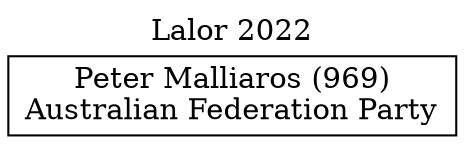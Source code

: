 // House preference flow
digraph "Peter Malliaros (969)_Lalor_2022" {
	graph [label="Lalor 2022" labelloc=t mclimit=10]
	node [shape=box]
	"Peter Malliaros (969)" [label="Peter Malliaros (969)
Australian Federation Party"]
}
